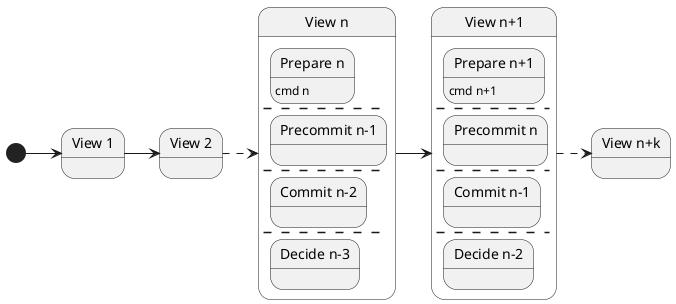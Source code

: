 @startuml

state View1 as "View 1"
state View2 as "View 2"
state ViewN as "View n" {

    state PrepareN as "Prepare n"
    PrepareN: cmd n
    --
    state PrecommitN as "Precommit n-1"
    --
    state CommitN as "Commit n-2"
    --
    state DecideN as "Decide n-3"
}

state ViewN1 as "View n+1" {
    state PrepareN1 as "Prepare n+1"
    PrepareN1: cmd n+1
    --
    state PrecommitN1 as "Precommit n"
    --
    state CommitN1 as "Commit n-1"
    --
    state DecideN1 as "Decide n-2"
}

state ViewNK as "View n+k"

[*] -right-> View1
View1 -right-> View2
View2 -right[dashed]-> ViewN
ViewN -right-> ViewN1
ViewN1 -right[dashed]-> ViewNK
@enduml